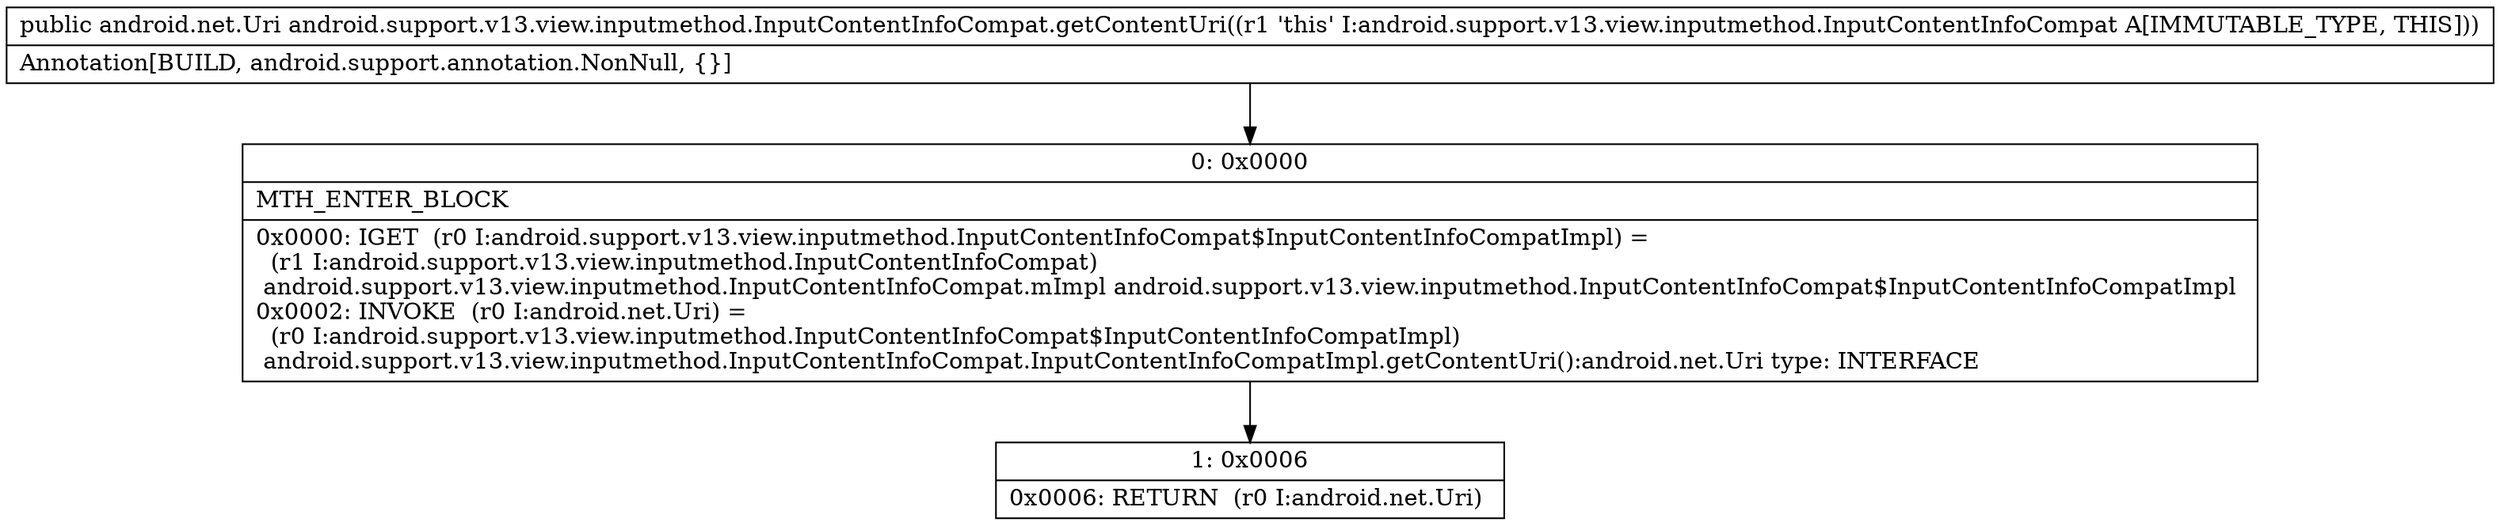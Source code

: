 digraph "CFG forandroid.support.v13.view.inputmethod.InputContentInfoCompat.getContentUri()Landroid\/net\/Uri;" {
Node_0 [shape=record,label="{0\:\ 0x0000|MTH_ENTER_BLOCK\l|0x0000: IGET  (r0 I:android.support.v13.view.inputmethod.InputContentInfoCompat$InputContentInfoCompatImpl) = \l  (r1 I:android.support.v13.view.inputmethod.InputContentInfoCompat)\l android.support.v13.view.inputmethod.InputContentInfoCompat.mImpl android.support.v13.view.inputmethod.InputContentInfoCompat$InputContentInfoCompatImpl \l0x0002: INVOKE  (r0 I:android.net.Uri) = \l  (r0 I:android.support.v13.view.inputmethod.InputContentInfoCompat$InputContentInfoCompatImpl)\l android.support.v13.view.inputmethod.InputContentInfoCompat.InputContentInfoCompatImpl.getContentUri():android.net.Uri type: INTERFACE \l}"];
Node_1 [shape=record,label="{1\:\ 0x0006|0x0006: RETURN  (r0 I:android.net.Uri) \l}"];
MethodNode[shape=record,label="{public android.net.Uri android.support.v13.view.inputmethod.InputContentInfoCompat.getContentUri((r1 'this' I:android.support.v13.view.inputmethod.InputContentInfoCompat A[IMMUTABLE_TYPE, THIS]))  | Annotation[BUILD, android.support.annotation.NonNull, \{\}]\l}"];
MethodNode -> Node_0;
Node_0 -> Node_1;
}


